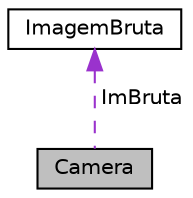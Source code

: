 digraph "Camera"
{
  edge [fontname="Helvetica",fontsize="10",labelfontname="Helvetica",labelfontsize="10"];
  node [fontname="Helvetica",fontsize="10",shape=record];
  Node3 [label="Camera",height=0.2,width=0.4,color="black", fillcolor="grey75", style="filled", fontcolor="black"];
  Node4 -> Node3 [dir="back",color="darkorchid3",fontsize="10",style="dashed",label=" ImBruta" ,fontname="Helvetica"];
  Node4 [label="ImagemBruta",height=0.2,width=0.4,color="black", fillcolor="white", style="filled",URL="$classImagemBruta.html"];
}
